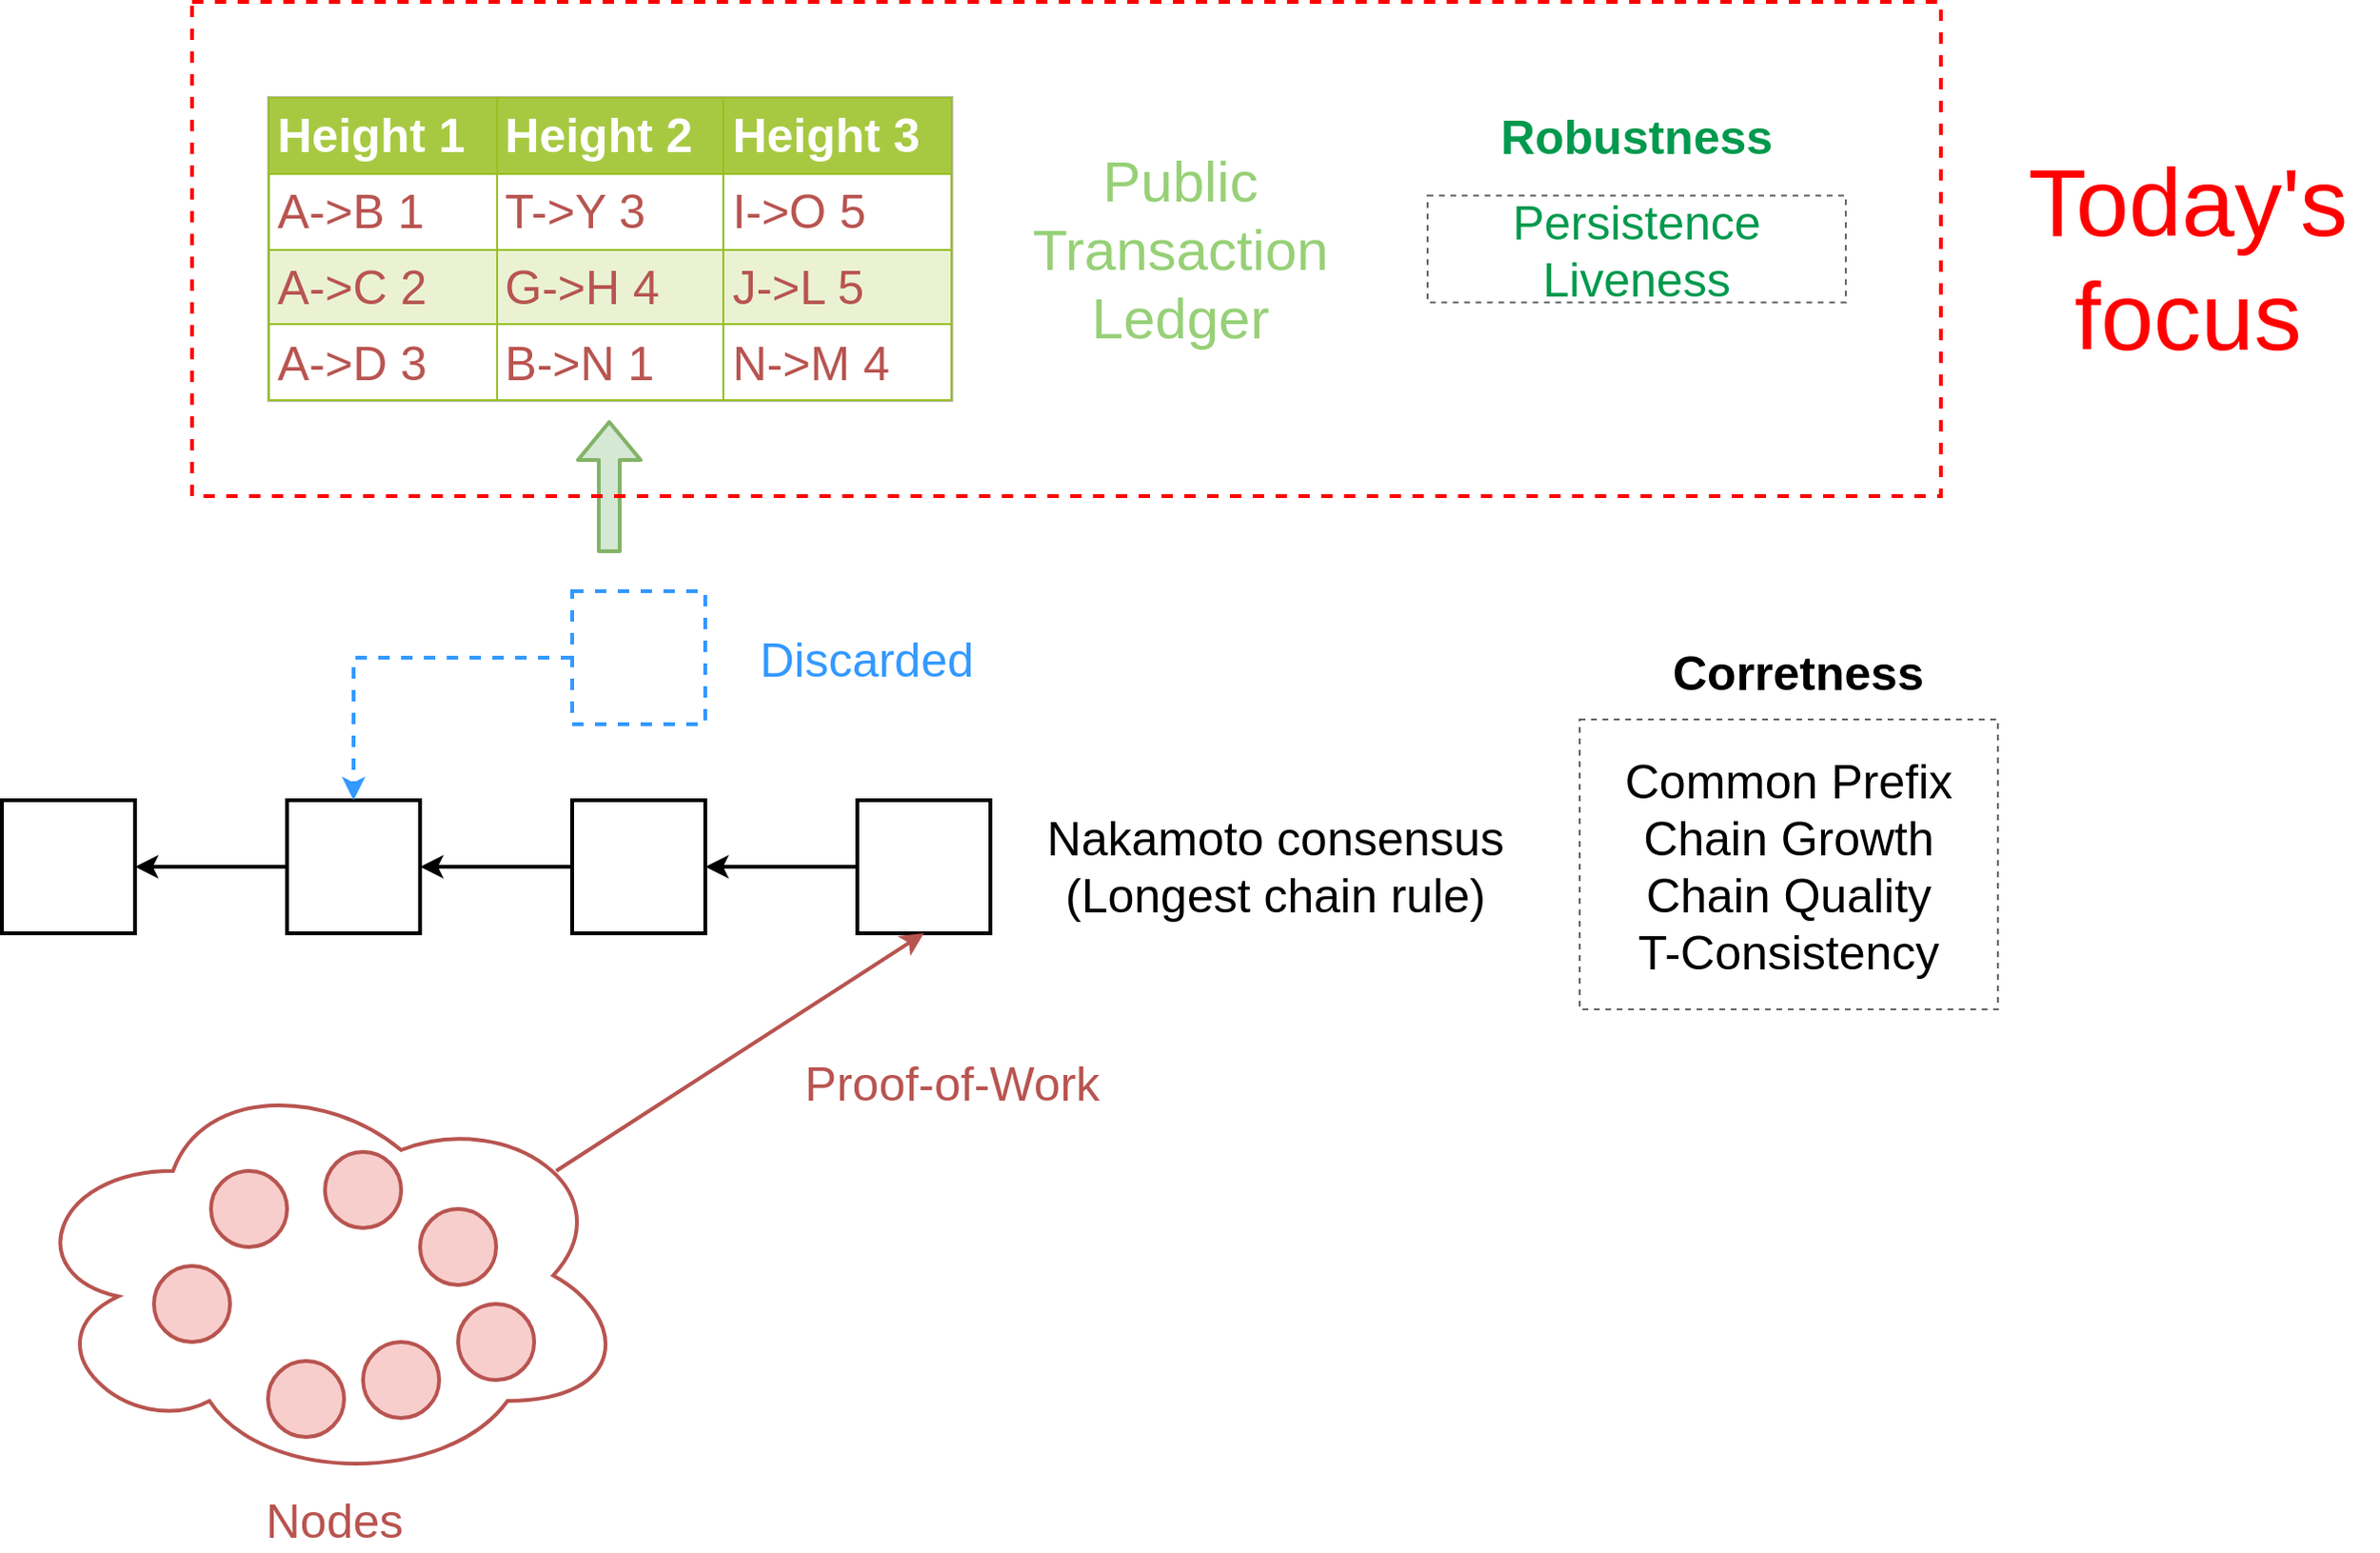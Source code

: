 <mxfile version="13.0.3" type="device"><diagram id="NN2CdbJ94kC__CdvT9DX" name="Page-1"><mxGraphModel dx="1694" dy="2419" grid="1" gridSize="10" guides="1" tooltips="1" connect="1" arrows="1" fold="1" page="1" pageScale="1" pageWidth="827" pageHeight="1169" math="0" shadow="0"><root><mxCell id="0"/><mxCell id="1" parent="0"/><mxCell id="E_5lwIptasxSdf3xfmIE-22" value="" style="ellipse;shape=cloud;whiteSpace=wrap;html=1;strokeWidth=2;strokeColor=#B85450;" vertex="1" parent="1"><mxGeometry x="350" y="560" width="320" height="220" as="geometry"/></mxCell><mxCell id="E_5lwIptasxSdf3xfmIE-3" style="edgeStyle=orthogonalEdgeStyle;rounded=0;orthogonalLoop=1;jettySize=auto;html=1;entryX=1;entryY=0.5;entryDx=0;entryDy=0;strokeWidth=2;" edge="1" parent="1" source="E_5lwIptasxSdf3xfmIE-1" target="E_5lwIptasxSdf3xfmIE-4"><mxGeometry relative="1" as="geometry"><mxPoint x="560" y="455" as="targetPoint"/></mxGeometry></mxCell><mxCell id="E_5lwIptasxSdf3xfmIE-1" value="" style="rounded=0;whiteSpace=wrap;html=1;strokeWidth=2;" vertex="1" parent="1"><mxGeometry x="640" y="420" width="70" height="70" as="geometry"/></mxCell><mxCell id="E_5lwIptasxSdf3xfmIE-28" value="" style="edgeStyle=orthogonalEdgeStyle;rounded=0;orthogonalLoop=1;jettySize=auto;html=1;strokeWidth=2;fontSize=25;fontColor=#B85450;" edge="1" parent="1" source="E_5lwIptasxSdf3xfmIE-26" target="E_5lwIptasxSdf3xfmIE-1"><mxGeometry relative="1" as="geometry"/></mxCell><mxCell id="E_5lwIptasxSdf3xfmIE-26" value="" style="rounded=0;whiteSpace=wrap;html=1;strokeWidth=2;" vertex="1" parent="1"><mxGeometry x="790" y="420" width="70" height="70" as="geometry"/></mxCell><mxCell id="E_5lwIptasxSdf3xfmIE-7" value="" style="edgeStyle=orthogonalEdgeStyle;rounded=0;orthogonalLoop=1;jettySize=auto;html=1;strokeWidth=2;" edge="1" parent="1" source="E_5lwIptasxSdf3xfmIE-4" target="E_5lwIptasxSdf3xfmIE-6"><mxGeometry relative="1" as="geometry"/></mxCell><mxCell id="E_5lwIptasxSdf3xfmIE-4" value="" style="rounded=0;whiteSpace=wrap;html=1;strokeWidth=2;" vertex="1" parent="1"><mxGeometry x="490" y="420" width="70" height="70" as="geometry"/></mxCell><mxCell id="E_5lwIptasxSdf3xfmIE-6" value="" style="rounded=0;whiteSpace=wrap;html=1;strokeWidth=2;" vertex="1" parent="1"><mxGeometry x="340" y="420" width="70" height="70" as="geometry"/></mxCell><mxCell id="E_5lwIptasxSdf3xfmIE-10" value="" style="ellipse;whiteSpace=wrap;html=1;aspect=fixed;strokeWidth=2;fillColor=#f8cecc;strokeColor=#b85450;" vertex="1" parent="1"><mxGeometry x="420" y="665" width="40" height="40" as="geometry"/></mxCell><mxCell id="E_5lwIptasxSdf3xfmIE-11" value="" style="ellipse;whiteSpace=wrap;html=1;aspect=fixed;strokeWidth=2;fillColor=#f8cecc;strokeColor=#b85450;" vertex="1" parent="1"><mxGeometry x="530" y="705" width="40" height="40" as="geometry"/></mxCell><mxCell id="E_5lwIptasxSdf3xfmIE-12" value="" style="ellipse;whiteSpace=wrap;html=1;aspect=fixed;strokeWidth=2;fillColor=#f8cecc;strokeColor=#b85450;" vertex="1" parent="1"><mxGeometry x="450" y="615" width="40" height="40" as="geometry"/></mxCell><mxCell id="E_5lwIptasxSdf3xfmIE-13" value="" style="ellipse;whiteSpace=wrap;html=1;aspect=fixed;strokeWidth=2;fillColor=#f8cecc;strokeColor=#b85450;" vertex="1" parent="1"><mxGeometry x="480" y="715" width="40" height="40" as="geometry"/></mxCell><mxCell id="E_5lwIptasxSdf3xfmIE-14" value="" style="ellipse;whiteSpace=wrap;html=1;aspect=fixed;strokeWidth=2;fillColor=#f8cecc;strokeColor=#b85450;" vertex="1" parent="1"><mxGeometry x="510" y="605" width="40" height="40" as="geometry"/></mxCell><mxCell id="E_5lwIptasxSdf3xfmIE-15" value="" style="ellipse;whiteSpace=wrap;html=1;aspect=fixed;strokeWidth=2;fillColor=#f8cecc;strokeColor=#b85450;" vertex="1" parent="1"><mxGeometry x="580" y="685" width="40" height="40" as="geometry"/></mxCell><mxCell id="E_5lwIptasxSdf3xfmIE-16" value="" style="ellipse;whiteSpace=wrap;html=1;aspect=fixed;strokeWidth=2;fillColor=#f8cecc;strokeColor=#b85450;" vertex="1" parent="1"><mxGeometry x="560" y="635" width="40" height="40" as="geometry"/></mxCell><mxCell id="E_5lwIptasxSdf3xfmIE-21" value="" style="edgeStyle=orthogonalEdgeStyle;rounded=0;orthogonalLoop=1;jettySize=auto;html=1;strokeWidth=2;entryX=0.5;entryY=0;entryDx=0;entryDy=0;strokeColor=#3399FF;dashed=1;" edge="1" parent="1" source="E_5lwIptasxSdf3xfmIE-19" target="E_5lwIptasxSdf3xfmIE-4"><mxGeometry relative="1" as="geometry"><mxPoint x="560" y="345" as="targetPoint"/></mxGeometry></mxCell><mxCell id="E_5lwIptasxSdf3xfmIE-19" value="" style="rounded=0;whiteSpace=wrap;html=1;strokeWidth=2;strokeColor=#3399FF;dashed=1;" vertex="1" parent="1"><mxGeometry x="640" y="310" width="70" height="70" as="geometry"/></mxCell><mxCell id="E_5lwIptasxSdf3xfmIE-24" value="" style="endArrow=classic;html=1;strokeWidth=2;entryX=0.5;entryY=1;entryDx=0;entryDy=0;fillColor=#f8cecc;strokeColor=#b85450;exitX=0.88;exitY=0.25;exitDx=0;exitDy=0;exitPerimeter=0;" edge="1" parent="1" source="E_5lwIptasxSdf3xfmIE-22" target="E_5lwIptasxSdf3xfmIE-26"><mxGeometry width="50" height="50" relative="1" as="geometry"><mxPoint x="390" y="630" as="sourcePoint"/><mxPoint x="440" y="580" as="targetPoint"/></mxGeometry></mxCell><mxCell id="E_5lwIptasxSdf3xfmIE-25" value="Nodes" style="text;html=1;strokeColor=none;fillColor=none;align=center;verticalAlign=middle;whiteSpace=wrap;rounded=0;fontColor=#B85450;fontSize=25;" vertex="1" parent="1"><mxGeometry x="470" y="780" width="90" height="35" as="geometry"/></mxCell><mxCell id="E_5lwIptasxSdf3xfmIE-29" value="Proof-of-Work" style="text;html=1;strokeColor=none;fillColor=none;align=center;verticalAlign=middle;whiteSpace=wrap;rounded=0;fontColor=#B85450;fontSize=25;" vertex="1" parent="1"><mxGeometry x="720" y="550" width="240" height="35" as="geometry"/></mxCell><mxCell id="E_5lwIptasxSdf3xfmIE-30" value="Nakamoto consensus (Longest chain rule)" style="text;html=1;align=center;verticalAlign=middle;whiteSpace=wrap;rounded=0;fontSize=25;" vertex="1" parent="1"><mxGeometry x="880" y="412.5" width="260" height="82.5" as="geometry"/></mxCell><mxCell id="E_5lwIptasxSdf3xfmIE-34" value="" style="shape=flexArrow;endArrow=classic;html=1;strokeColor=#82b366;strokeWidth=2;fontSize=25;fontColor=#B85450;fillColor=#d5e8d4;" edge="1" parent="1"><mxGeometry width="50" height="50" relative="1" as="geometry"><mxPoint x="659.5" y="290" as="sourcePoint"/><mxPoint x="659.5" y="220" as="targetPoint"/></mxGeometry></mxCell><mxCell id="E_5lwIptasxSdf3xfmIE-36" value="&lt;table border=&quot;1&quot; width=&quot;100%&quot; cellpadding=&quot;4&quot; style=&quot;width: 100% ; height: 100% ; border-collapse: collapse&quot;&gt;&lt;tbody&gt;&lt;tr style=&quot;background-color: #a7c942 ; color: #ffffff ; border: 1px solid #98bf21&quot;&gt;&lt;th align=&quot;left&quot;&gt;Height 1&lt;/th&gt;&lt;th align=&quot;left&quot;&gt;Height 2&lt;/th&gt;&lt;th align=&quot;left&quot;&gt;Height 3&lt;/th&gt;&lt;/tr&gt;&lt;tr style=&quot;border: 1px solid #98bf21&quot;&gt;&lt;td&gt;A-&amp;gt;B 1&lt;/td&gt;&lt;td&gt;T-&amp;gt;Y 3&lt;/td&gt;&lt;td&gt;I-&amp;gt;O 5&lt;/td&gt;&lt;/tr&gt;&lt;tr style=&quot;background-color: #eaf2d3 ; border: 1px solid #98bf21&quot;&gt;&lt;td&gt;A-&amp;gt;C 2&lt;/td&gt;&lt;td&gt;G-&amp;gt;H 4&lt;/td&gt;&lt;td&gt;J-&amp;gt;L 5&lt;/td&gt;&lt;/tr&gt;&lt;tr style=&quot;border: 1px solid #98bf21&quot;&gt;&lt;td&gt;A-&amp;gt;D 3&lt;/td&gt;&lt;td&gt;B-&amp;gt;N 1&lt;/td&gt;&lt;td&gt;N-&amp;gt;M 4&lt;/td&gt;&lt;/tr&gt;&lt;/tbody&gt;&lt;/table&gt;" style="text;html=1;strokeColor=#c0c0c0;fillColor=#ffffff;overflow=fill;rounded=0;fontSize=25;fontColor=#B85450;" vertex="1" parent="1"><mxGeometry x="480" y="50" width="360" height="160" as="geometry"/></mxCell><mxCell id="E_5lwIptasxSdf3xfmIE-37" value="Public Transaction Ledger" style="text;html=1;strokeColor=none;fillColor=none;align=center;verticalAlign=middle;whiteSpace=wrap;rounded=0;fontSize=30;fontColor=#97D077;" vertex="1" parent="1"><mxGeometry x="900" y="106.25" width="120" height="47.5" as="geometry"/></mxCell><mxCell id="E_5lwIptasxSdf3xfmIE-38" value="Discarded" style="text;html=1;strokeColor=none;fillColor=none;align=center;verticalAlign=middle;whiteSpace=wrap;rounded=0;fontSize=25;fontColor=#3399FF;" vertex="1" parent="1"><mxGeometry x="730" y="332.5" width="130" height="25" as="geometry"/></mxCell><mxCell id="E_5lwIptasxSdf3xfmIE-40" value="Common Prefix&lt;br&gt;Chain Growth&lt;br&gt;Chain Quality&lt;br&gt;T-Consistency" style="text;html=1;strokeColor=#666666;fillColor=none;align=center;verticalAlign=middle;whiteSpace=wrap;rounded=0;dashed=1;fontSize=25;fontColor=#000000;" vertex="1" parent="1"><mxGeometry x="1170" y="377.5" width="220" height="152.5" as="geometry"/></mxCell><mxCell id="E_5lwIptasxSdf3xfmIE-41" value="Persistence&lt;br&gt;Liveness" style="text;html=1;strokeColor=#666666;fillColor=none;align=center;verticalAlign=middle;whiteSpace=wrap;rounded=0;dashed=1;fontSize=25;fontColor=#00994D;" vertex="1" parent="1"><mxGeometry x="1090" y="101.88" width="220" height="56.25" as="geometry"/></mxCell><mxCell id="E_5lwIptasxSdf3xfmIE-42" value="&lt;b&gt;Robustness&lt;/b&gt;" style="text;html=1;strokeColor=none;fillColor=none;align=center;verticalAlign=middle;whiteSpace=wrap;rounded=0;dashed=1;fontSize=25;fontColor=#00994D;" vertex="1" parent="1"><mxGeometry x="1115" y="50" width="170" height="40" as="geometry"/></mxCell><mxCell id="E_5lwIptasxSdf3xfmIE-45" value="&lt;b&gt;Corretness&lt;/b&gt;" style="text;html=1;strokeColor=none;fillColor=none;align=center;verticalAlign=middle;whiteSpace=wrap;rounded=0;dashed=1;fontSize=25;fontColor=#000000;" vertex="1" parent="1"><mxGeometry x="1210" y="332.5" width="150" height="38.75" as="geometry"/></mxCell><mxCell id="E_5lwIptasxSdf3xfmIE-46" value="" style="rounded=0;whiteSpace=wrap;html=1;dashed=1;strokeColor=#FF0000;strokeWidth=2;fillColor=none;fontSize=30;fontColor=#00994D;" vertex="1" parent="1"><mxGeometry x="440" width="920" height="260" as="geometry"/></mxCell><mxCell id="E_5lwIptasxSdf3xfmIE-47" value="Today's focus" style="text;html=1;strokeColor=none;fillColor=none;align=center;verticalAlign=middle;whiteSpace=wrap;rounded=0;dashed=1;fontSize=50;fontColor=#FF0000;" vertex="1" parent="1"><mxGeometry x="1390" y="70" width="200" height="130" as="geometry"/></mxCell></root></mxGraphModel></diagram></mxfile>